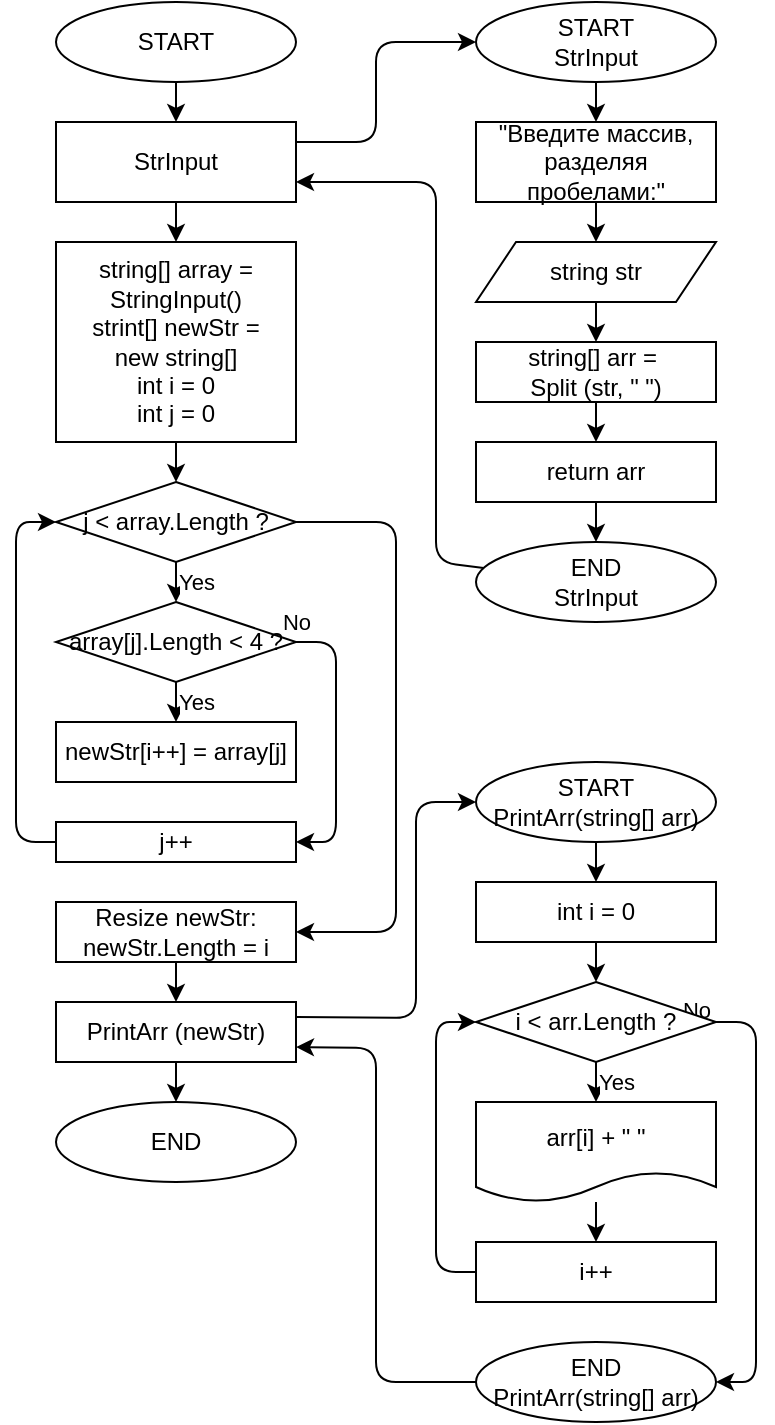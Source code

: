 <mxfile>
    <diagram id="EKNuUuBvCQLqcnpnhg7G" name="Страница 1">
        <mxGraphModel dx="1052" dy="729" grid="1" gridSize="10" guides="1" tooltips="1" connect="1" arrows="1" fold="1" page="1" pageScale="1" pageWidth="827" pageHeight="1169" math="0" shadow="0">
            <root>
                <mxCell id="0"/>
                <mxCell id="1" parent="0"/>
                <mxCell id="4" value="" style="edgeStyle=none;html=1;" edge="1" parent="1" source="2">
                    <mxGeometry relative="1" as="geometry">
                        <mxPoint x="100" y="60" as="targetPoint"/>
                    </mxGeometry>
                </mxCell>
                <mxCell id="2" value="START" style="ellipse;whiteSpace=wrap;html=1;" vertex="1" parent="1">
                    <mxGeometry x="40" width="120" height="40" as="geometry"/>
                </mxCell>
                <mxCell id="6" value="" style="edgeStyle=none;html=1;" edge="1" parent="1" target="5">
                    <mxGeometry relative="1" as="geometry">
                        <mxPoint x="100" y="100" as="sourcePoint"/>
                    </mxGeometry>
                </mxCell>
                <mxCell id="9" value="" style="edgeStyle=none;html=1;" edge="1" parent="1" source="5" target="8">
                    <mxGeometry relative="1" as="geometry"/>
                </mxCell>
                <mxCell id="5" value="string[] array = StringInput()&lt;br&gt;strint[] newStr = &lt;br&gt;new string[]&lt;br&gt;int i = 0&lt;br&gt;int j = 0" style="whiteSpace=wrap;html=1;" vertex="1" parent="1">
                    <mxGeometry x="40" y="120" width="120" height="100" as="geometry"/>
                </mxCell>
                <mxCell id="36" style="edgeStyle=none;html=1;exitX=1;exitY=0.25;exitDx=0;exitDy=0;entryX=0;entryY=0.5;entryDx=0;entryDy=0;" edge="1" parent="1" source="7" target="25">
                    <mxGeometry relative="1" as="geometry">
                        <Array as="points">
                            <mxPoint x="200" y="70"/>
                            <mxPoint x="200" y="20"/>
                        </Array>
                    </mxGeometry>
                </mxCell>
                <mxCell id="7" value="StrInput" style="rounded=0;whiteSpace=wrap;html=1;" vertex="1" parent="1">
                    <mxGeometry x="40" y="60" width="120" height="40" as="geometry"/>
                </mxCell>
                <mxCell id="11" value="Yes" style="edgeStyle=none;html=1;" edge="1" parent="1" source="8" target="10">
                    <mxGeometry y="10" relative="1" as="geometry">
                        <mxPoint as="offset"/>
                    </mxGeometry>
                </mxCell>
                <mxCell id="18" value="" style="edgeStyle=none;html=1;" edge="1" parent="1" source="8" target="17">
                    <mxGeometry relative="1" as="geometry">
                        <Array as="points">
                            <mxPoint x="210" y="260"/>
                            <mxPoint x="210" y="465"/>
                        </Array>
                    </mxGeometry>
                </mxCell>
                <mxCell id="8" value="j &amp;lt; array.Length ?" style="rhombus;whiteSpace=wrap;html=1;" vertex="1" parent="1">
                    <mxGeometry x="40" y="240" width="120" height="40" as="geometry"/>
                </mxCell>
                <mxCell id="13" value="Yes" style="edgeStyle=none;html=1;" edge="1" parent="1" source="10" target="12">
                    <mxGeometry y="10" relative="1" as="geometry">
                        <mxPoint as="offset"/>
                    </mxGeometry>
                </mxCell>
                <mxCell id="15" value="No" style="edgeStyle=none;html=1;" edge="1" parent="1" source="10" target="14">
                    <mxGeometry x="-1" y="10" relative="1" as="geometry">
                        <Array as="points">
                            <mxPoint x="180" y="320"/>
                            <mxPoint x="180" y="420"/>
                        </Array>
                        <mxPoint as="offset"/>
                    </mxGeometry>
                </mxCell>
                <mxCell id="10" value="array[j].Length &amp;lt; 4 ?" style="rhombus;whiteSpace=wrap;html=1;" vertex="1" parent="1">
                    <mxGeometry x="40" y="300" width="120" height="40" as="geometry"/>
                </mxCell>
                <mxCell id="12" value="newStr[i++] = array[j]" style="whiteSpace=wrap;html=1;" vertex="1" parent="1">
                    <mxGeometry x="40" y="360" width="120" height="30" as="geometry"/>
                </mxCell>
                <mxCell id="16" style="edgeStyle=none;html=1;entryX=0;entryY=0.5;entryDx=0;entryDy=0;" edge="1" parent="1" source="14" target="8">
                    <mxGeometry relative="1" as="geometry">
                        <Array as="points">
                            <mxPoint x="20" y="420"/>
                            <mxPoint x="20" y="260"/>
                        </Array>
                    </mxGeometry>
                </mxCell>
                <mxCell id="14" value="j++" style="whiteSpace=wrap;html=1;" vertex="1" parent="1">
                    <mxGeometry x="40" y="410" width="120" height="20" as="geometry"/>
                </mxCell>
                <mxCell id="23" value="" style="edgeStyle=none;html=1;" edge="1" parent="1" source="17" target="22">
                    <mxGeometry relative="1" as="geometry"/>
                </mxCell>
                <mxCell id="17" value="Resize newStr:&lt;br&gt;newStr.Length = i" style="whiteSpace=wrap;html=1;" vertex="1" parent="1">
                    <mxGeometry x="40" y="450" width="120" height="30" as="geometry"/>
                </mxCell>
                <mxCell id="19" value="END" style="ellipse;whiteSpace=wrap;html=1;" vertex="1" parent="1">
                    <mxGeometry x="40" y="550" width="120" height="40" as="geometry"/>
                </mxCell>
                <mxCell id="24" value="" style="edgeStyle=none;html=1;" edge="1" parent="1" source="22" target="19">
                    <mxGeometry relative="1" as="geometry"/>
                </mxCell>
                <mxCell id="38" style="edgeStyle=none;html=1;exitX=1;exitY=0.25;exitDx=0;exitDy=0;entryX=0;entryY=0.5;entryDx=0;entryDy=0;" edge="1" parent="1" source="22" target="37">
                    <mxGeometry relative="1" as="geometry">
                        <Array as="points">
                            <mxPoint x="220" y="508"/>
                            <mxPoint x="220" y="400"/>
                        </Array>
                    </mxGeometry>
                </mxCell>
                <mxCell id="22" value="PrintArr (newStr)" style="rounded=0;whiteSpace=wrap;html=1;" vertex="1" parent="1">
                    <mxGeometry x="40" y="500" width="120" height="30" as="geometry"/>
                </mxCell>
                <mxCell id="44" value="" style="edgeStyle=none;html=1;" edge="1" parent="1" source="25" target="39">
                    <mxGeometry relative="1" as="geometry"/>
                </mxCell>
                <mxCell id="25" value="START&lt;br&gt;StrInput" style="ellipse;whiteSpace=wrap;html=1;" vertex="1" parent="1">
                    <mxGeometry x="250" width="120" height="40" as="geometry"/>
                </mxCell>
                <mxCell id="29" value="" style="edgeStyle=none;html=1;" edge="1" parent="1" source="26" target="28">
                    <mxGeometry relative="1" as="geometry"/>
                </mxCell>
                <mxCell id="26" value="string str" style="shape=parallelogram;perimeter=parallelogramPerimeter;whiteSpace=wrap;html=1;fixedSize=1;" vertex="1" parent="1">
                    <mxGeometry x="250" y="120" width="120" height="30" as="geometry"/>
                </mxCell>
                <mxCell id="31" value="" style="edgeStyle=none;html=1;" edge="1" parent="1" source="28" target="30">
                    <mxGeometry relative="1" as="geometry"/>
                </mxCell>
                <mxCell id="28" value="string[] arr =&amp;nbsp;&lt;br&gt;Split (str, &quot; &quot;)" style="whiteSpace=wrap;html=1;" vertex="1" parent="1">
                    <mxGeometry x="250" y="170" width="120" height="30" as="geometry"/>
                </mxCell>
                <mxCell id="33" value="" style="edgeStyle=none;html=1;" edge="1" parent="1" source="30" target="32">
                    <mxGeometry relative="1" as="geometry"/>
                </mxCell>
                <mxCell id="30" value="return arr" style="whiteSpace=wrap;html=1;" vertex="1" parent="1">
                    <mxGeometry x="250" y="220" width="120" height="30" as="geometry"/>
                </mxCell>
                <mxCell id="35" style="edgeStyle=none;html=1;entryX=1;entryY=0.75;entryDx=0;entryDy=0;" edge="1" parent="1" source="32" target="7">
                    <mxGeometry relative="1" as="geometry">
                        <Array as="points">
                            <mxPoint x="230" y="280"/>
                            <mxPoint x="230" y="90"/>
                        </Array>
                    </mxGeometry>
                </mxCell>
                <mxCell id="32" value="END&lt;br&gt;StrInput" style="ellipse;whiteSpace=wrap;html=1;" vertex="1" parent="1">
                    <mxGeometry x="250" y="270" width="120" height="40" as="geometry"/>
                </mxCell>
                <mxCell id="47" value="" style="edgeStyle=none;html=1;" edge="1" parent="1" source="37" target="45">
                    <mxGeometry relative="1" as="geometry"/>
                </mxCell>
                <mxCell id="37" value="START&lt;br&gt;PrintArr(string[] arr)" style="ellipse;whiteSpace=wrap;html=1;" vertex="1" parent="1">
                    <mxGeometry x="250" y="380" width="120" height="40" as="geometry"/>
                </mxCell>
                <mxCell id="43" style="edgeStyle=none;html=1;entryX=0.5;entryY=0;entryDx=0;entryDy=0;" edge="1" parent="1" source="39" target="26">
                    <mxGeometry relative="1" as="geometry"/>
                </mxCell>
                <mxCell id="39" value="&quot;Введите массив, разделяя пробелами:&quot;" style="whiteSpace=wrap;html=1;" vertex="1" parent="1">
                    <mxGeometry x="250" y="60" width="120" height="40" as="geometry"/>
                </mxCell>
                <mxCell id="49" value="" style="edgeStyle=none;html=1;" edge="1" parent="1" source="45" target="48">
                    <mxGeometry relative="1" as="geometry"/>
                </mxCell>
                <mxCell id="45" value="int i = 0" style="whiteSpace=wrap;html=1;" vertex="1" parent="1">
                    <mxGeometry x="250" y="440" width="120" height="30" as="geometry"/>
                </mxCell>
                <mxCell id="51" value="Yes" style="edgeStyle=none;html=1;" edge="1" parent="1" source="48" target="50">
                    <mxGeometry y="10" relative="1" as="geometry">
                        <mxPoint as="offset"/>
                    </mxGeometry>
                </mxCell>
                <mxCell id="56" style="edgeStyle=none;html=1;" edge="1" parent="1" source="48" target="55">
                    <mxGeometry relative="1" as="geometry">
                        <Array as="points">
                            <mxPoint x="390" y="510"/>
                            <mxPoint x="390" y="690"/>
                        </Array>
                    </mxGeometry>
                </mxCell>
                <mxCell id="57" value="No" style="edgeLabel;html=1;align=center;verticalAlign=middle;resizable=0;points=[];" vertex="1" connectable="0" parent="56">
                    <mxGeometry x="-0.371" relative="1" as="geometry">
                        <mxPoint x="-30" y="-55" as="offset"/>
                    </mxGeometry>
                </mxCell>
                <mxCell id="48" value="i &amp;lt; arr.Length ?" style="rhombus;whiteSpace=wrap;html=1;" vertex="1" parent="1">
                    <mxGeometry x="250" y="490" width="120" height="40" as="geometry"/>
                </mxCell>
                <mxCell id="53" value="" style="edgeStyle=none;html=1;" edge="1" parent="1" source="50" target="52">
                    <mxGeometry relative="1" as="geometry"/>
                </mxCell>
                <mxCell id="50" value="arr[i] + &quot; &quot;" style="shape=document;whiteSpace=wrap;html=1;boundedLbl=1;" vertex="1" parent="1">
                    <mxGeometry x="250" y="550" width="120" height="50" as="geometry"/>
                </mxCell>
                <mxCell id="54" style="edgeStyle=none;html=1;" edge="1" parent="1" source="52" target="48">
                    <mxGeometry relative="1" as="geometry">
                        <Array as="points">
                            <mxPoint x="230" y="635"/>
                            <mxPoint x="230" y="510"/>
                        </Array>
                    </mxGeometry>
                </mxCell>
                <mxCell id="52" value="i++" style="whiteSpace=wrap;html=1;" vertex="1" parent="1">
                    <mxGeometry x="250" y="620" width="120" height="30" as="geometry"/>
                </mxCell>
                <mxCell id="58" style="edgeStyle=none;html=1;entryX=1;entryY=0.75;entryDx=0;entryDy=0;" edge="1" parent="1" source="55" target="22">
                    <mxGeometry relative="1" as="geometry">
                        <Array as="points">
                            <mxPoint x="200" y="690"/>
                            <mxPoint x="200" y="523"/>
                        </Array>
                    </mxGeometry>
                </mxCell>
                <mxCell id="55" value="END&lt;br&gt;PrintArr(string[] arr)" style="ellipse;whiteSpace=wrap;html=1;" vertex="1" parent="1">
                    <mxGeometry x="250" y="670" width="120" height="40" as="geometry"/>
                </mxCell>
            </root>
        </mxGraphModel>
    </diagram>
</mxfile>